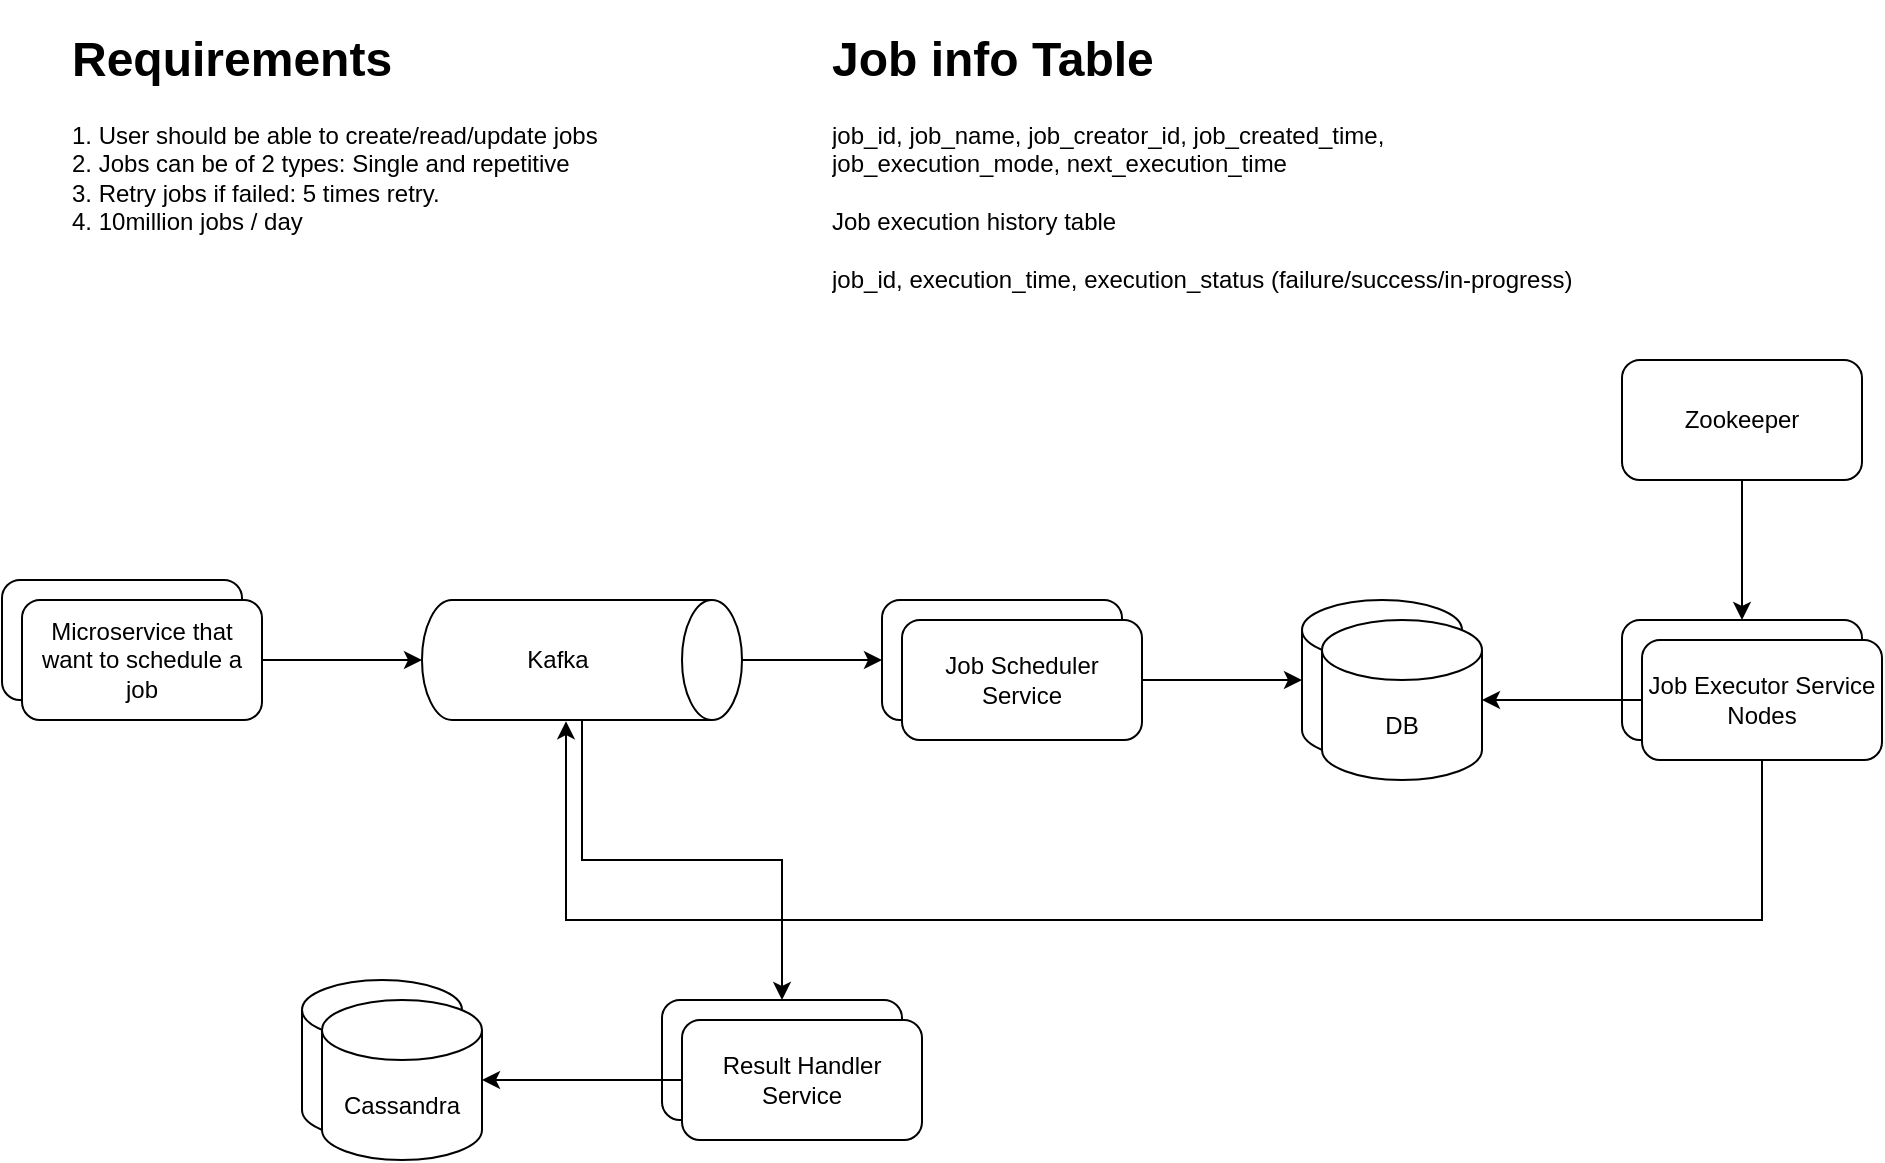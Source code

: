 <mxfile>
    <diagram id="ccwkR6TwCtJC-ttymq5b" name="Page-1">
        <mxGraphModel dx="990" dy="575" grid="1" gridSize="10" guides="1" tooltips="1" connect="1" arrows="1" fold="1" page="1" pageScale="1" pageWidth="1650" pageHeight="2000" math="0" shadow="0">
            <root>
                <mxCell id="0"/>
                <mxCell id="1" parent="0"/>
                <mxCell id="2" value="&lt;h1&gt;Requirements&lt;/h1&gt;&lt;div&gt;1. User should be able to create/read/update jobs&lt;/div&gt;&lt;div&gt;2. Jobs can be of 2 types: Single and repetitive&lt;/div&gt;&lt;div&gt;3. Retry jobs if failed: 5 times retry.&lt;/div&gt;&lt;div&gt;4. 10million jobs / day&lt;/div&gt;" style="text;html=1;strokeColor=none;fillColor=none;spacing=5;spacingTop=-20;whiteSpace=wrap;overflow=hidden;rounded=0;" vertex="1" parent="1">
                    <mxGeometry x="190" y="40" width="400" height="130" as="geometry"/>
                </mxCell>
                <mxCell id="3" value="" style="rounded=1;whiteSpace=wrap;html=1;" vertex="1" parent="1">
                    <mxGeometry x="160" y="320" width="120" height="60" as="geometry"/>
                </mxCell>
                <mxCell id="6" style="edgeStyle=orthogonalEdgeStyle;rounded=0;orthogonalLoop=1;jettySize=auto;html=1;entryX=0.5;entryY=1;entryDx=0;entryDy=0;entryPerimeter=0;" edge="1" parent="1" source="4" target="5">
                    <mxGeometry relative="1" as="geometry"/>
                </mxCell>
                <mxCell id="4" value="Microservice that want to schedule a job" style="rounded=1;whiteSpace=wrap;html=1;" vertex="1" parent="1">
                    <mxGeometry x="170" y="330" width="120" height="60" as="geometry"/>
                </mxCell>
                <mxCell id="9" style="edgeStyle=orthogonalEdgeStyle;rounded=0;orthogonalLoop=1;jettySize=auto;html=1;entryX=0;entryY=0.5;entryDx=0;entryDy=0;" edge="1" parent="1" source="5" target="7">
                    <mxGeometry relative="1" as="geometry"/>
                </mxCell>
                <mxCell id="22" style="edgeStyle=orthogonalEdgeStyle;rounded=0;orthogonalLoop=1;jettySize=auto;html=1;" edge="1" parent="1" source="5" target="19">
                    <mxGeometry relative="1" as="geometry"/>
                </mxCell>
                <mxCell id="5" value="Kafka" style="shape=cylinder3;whiteSpace=wrap;html=1;boundedLbl=1;backgroundOutline=1;size=15;direction=south;" vertex="1" parent="1">
                    <mxGeometry x="370" y="330" width="160" height="60" as="geometry"/>
                </mxCell>
                <mxCell id="7" value="" style="rounded=1;whiteSpace=wrap;html=1;" vertex="1" parent="1">
                    <mxGeometry x="600" y="330" width="120" height="60" as="geometry"/>
                </mxCell>
                <mxCell id="12" style="edgeStyle=orthogonalEdgeStyle;rounded=0;orthogonalLoop=1;jettySize=auto;html=1;entryX=0;entryY=0.5;entryDx=0;entryDy=0;entryPerimeter=0;" edge="1" parent="1" source="8" target="10">
                    <mxGeometry relative="1" as="geometry"/>
                </mxCell>
                <mxCell id="8" value="Job Scheduler Service" style="rounded=1;whiteSpace=wrap;html=1;" vertex="1" parent="1">
                    <mxGeometry x="610" y="340" width="120" height="60" as="geometry"/>
                </mxCell>
                <mxCell id="10" value="" style="shape=cylinder3;whiteSpace=wrap;html=1;boundedLbl=1;backgroundOutline=1;size=15;" vertex="1" parent="1">
                    <mxGeometry x="810" y="330" width="80" height="80" as="geometry"/>
                </mxCell>
                <mxCell id="11" value="DB" style="shape=cylinder3;whiteSpace=wrap;html=1;boundedLbl=1;backgroundOutline=1;size=15;" vertex="1" parent="1">
                    <mxGeometry x="820" y="340" width="80" height="80" as="geometry"/>
                </mxCell>
                <mxCell id="13" value="" style="rounded=1;whiteSpace=wrap;html=1;" vertex="1" parent="1">
                    <mxGeometry x="970" y="340" width="120" height="60" as="geometry"/>
                </mxCell>
                <mxCell id="15" style="edgeStyle=orthogonalEdgeStyle;rounded=0;orthogonalLoop=1;jettySize=auto;html=1;entryX=1;entryY=0.5;entryDx=0;entryDy=0;entryPerimeter=0;" edge="1" parent="1" source="14" target="11">
                    <mxGeometry relative="1" as="geometry"/>
                </mxCell>
                <mxCell id="16" style="edgeStyle=orthogonalEdgeStyle;rounded=0;orthogonalLoop=1;jettySize=auto;html=1;entryX=1.01;entryY=0.55;entryDx=0;entryDy=0;entryPerimeter=0;" edge="1" parent="1" source="14" target="5">
                    <mxGeometry relative="1" as="geometry">
                        <Array as="points">
                            <mxPoint x="1040" y="490"/>
                            <mxPoint x="442" y="490"/>
                        </Array>
                    </mxGeometry>
                </mxCell>
                <mxCell id="14" value="Job Executor Service Nodes" style="rounded=1;whiteSpace=wrap;html=1;" vertex="1" parent="1">
                    <mxGeometry x="980" y="350" width="120" height="60" as="geometry"/>
                </mxCell>
                <mxCell id="17" value="" style="shape=cylinder3;whiteSpace=wrap;html=1;boundedLbl=1;backgroundOutline=1;size=15;" vertex="1" parent="1">
                    <mxGeometry x="310" y="520" width="80" height="80" as="geometry"/>
                </mxCell>
                <mxCell id="18" value="Cassandra" style="shape=cylinder3;whiteSpace=wrap;html=1;boundedLbl=1;backgroundOutline=1;size=15;" vertex="1" parent="1">
                    <mxGeometry x="320" y="530" width="80" height="80" as="geometry"/>
                </mxCell>
                <mxCell id="19" value="" style="rounded=1;whiteSpace=wrap;html=1;" vertex="1" parent="1">
                    <mxGeometry x="490" y="530" width="120" height="60" as="geometry"/>
                </mxCell>
                <mxCell id="23" style="edgeStyle=orthogonalEdgeStyle;rounded=0;orthogonalLoop=1;jettySize=auto;html=1;entryX=1;entryY=0.5;entryDx=0;entryDy=0;entryPerimeter=0;" edge="1" parent="1" source="21" target="18">
                    <mxGeometry relative="1" as="geometry"/>
                </mxCell>
                <mxCell id="21" value="Result Handler Service" style="rounded=1;whiteSpace=wrap;html=1;" vertex="1" parent="1">
                    <mxGeometry x="500" y="540" width="120" height="60" as="geometry"/>
                </mxCell>
                <mxCell id="24" value="&lt;h1&gt;Job info Table&lt;/h1&gt;&lt;div&gt;job_id, job_name, job_creator_id, job_created_time, job_execution_mode, next_execution_time&lt;/div&gt;&lt;div&gt;&lt;br&gt;&lt;/div&gt;&lt;div&gt;Job execution history table&lt;/div&gt;&lt;div&gt;&lt;br&gt;&lt;/div&gt;&lt;div&gt;job_id, execution_time, execution_status (failure/success/in-progress)&lt;/div&gt;" style="text;html=1;strokeColor=none;fillColor=none;spacing=5;spacingTop=-20;whiteSpace=wrap;overflow=hidden;rounded=0;" vertex="1" parent="1">
                    <mxGeometry x="570" y="40" width="400" height="170" as="geometry"/>
                </mxCell>
                <mxCell id="26" style="edgeStyle=orthogonalEdgeStyle;rounded=0;orthogonalLoop=1;jettySize=auto;html=1;entryX=0.5;entryY=0;entryDx=0;entryDy=0;" edge="1" parent="1" source="25" target="13">
                    <mxGeometry relative="1" as="geometry"/>
                </mxCell>
                <mxCell id="25" value="Zookeeper" style="rounded=1;whiteSpace=wrap;html=1;" vertex="1" parent="1">
                    <mxGeometry x="970" y="210" width="120" height="60" as="geometry"/>
                </mxCell>
            </root>
        </mxGraphModel>
    </diagram>
</mxfile>